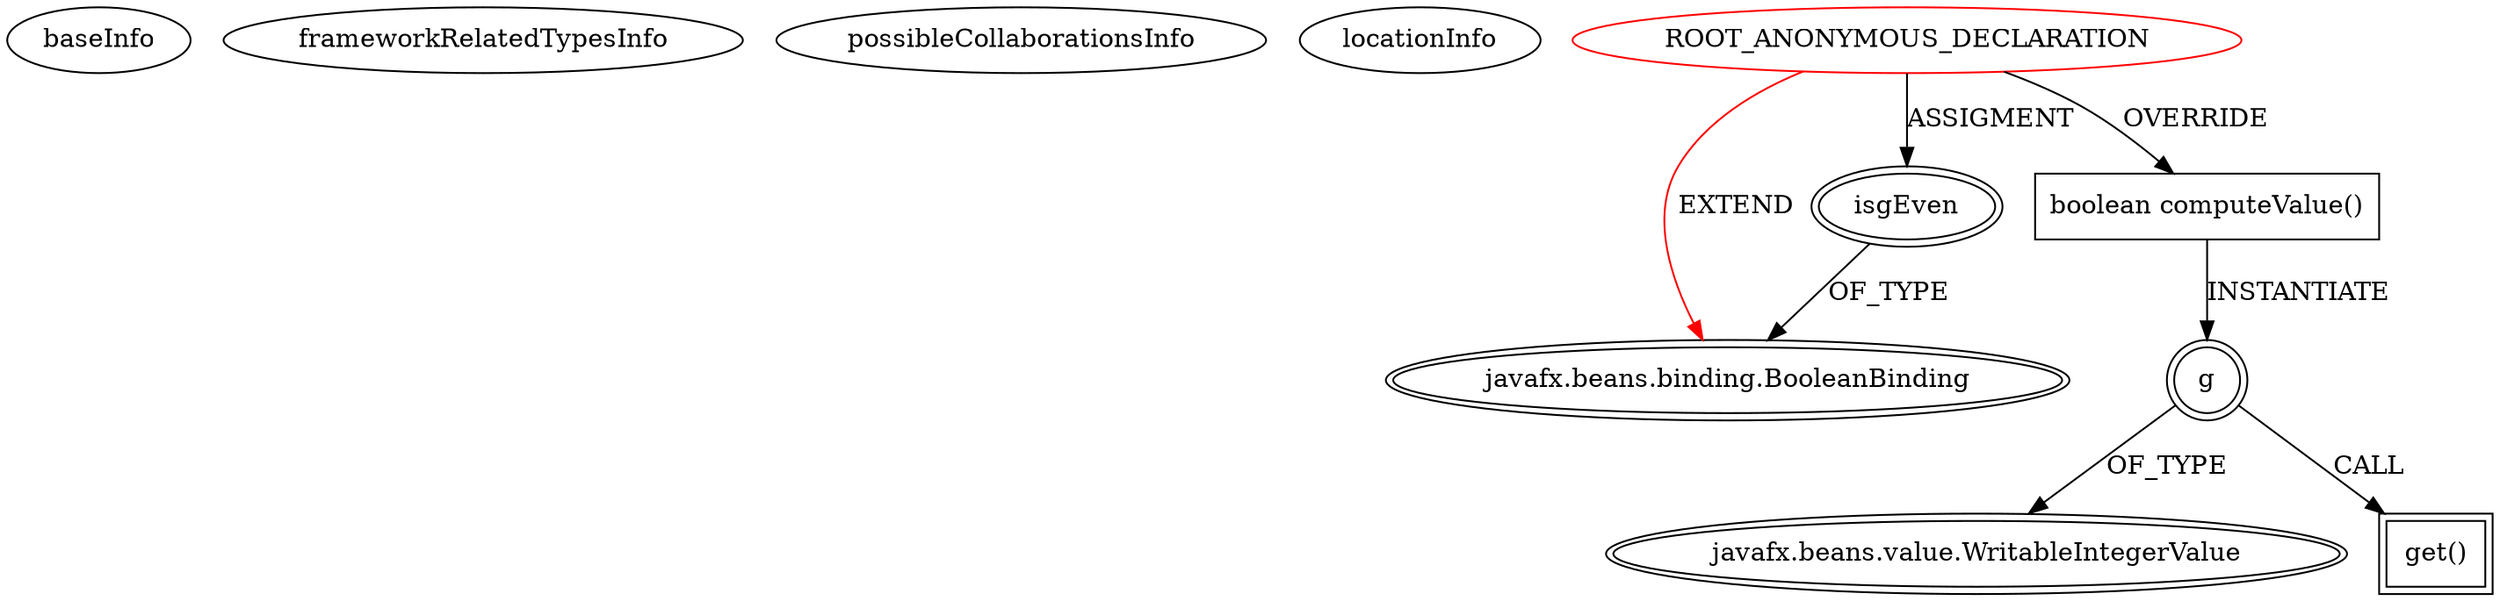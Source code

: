 digraph {
baseInfo[graphId=1390,category="extension_graph",isAnonymous=true,possibleRelation=false]
frameworkRelatedTypesInfo[0="javafx.beans.binding.BooleanBinding"]
possibleCollaborationsInfo[]
locationInfo[projectName="Striix-ChiroLedenlijst",filePath="/Striix-ChiroLedenlijst/ChiroLedenlijst-master/Main/src/main/Main.java",contextSignature="void start(javafx.stage.Stage)",graphId="1390"]
0[label="ROOT_ANONYMOUS_DECLARATION",vertexType="ROOT_ANONYMOUS_DECLARATION",isFrameworkType=false,color=red]
1[label="javafx.beans.binding.BooleanBinding",vertexType="FRAMEWORK_CLASS_TYPE",isFrameworkType=true,peripheries=2]
2[label="isgEven",vertexType="OUTSIDE_VARIABLE_EXPRESION",isFrameworkType=true,peripheries=2]
4[label="boolean computeValue()",vertexType="OVERRIDING_METHOD_DECLARATION",isFrameworkType=false,shape=box]
5[label="g",vertexType="VARIABLE_EXPRESION",isFrameworkType=true,peripheries=2,shape=circle]
7[label="javafx.beans.value.WritableIntegerValue",vertexType="FRAMEWORK_INTERFACE_TYPE",isFrameworkType=true,peripheries=2]
6[label="get()",vertexType="INSIDE_CALL",isFrameworkType=true,peripheries=2,shape=box]
0->1[label="EXTEND",color=red]
0->2[label="ASSIGMENT"]
2->1[label="OF_TYPE"]
0->4[label="OVERRIDE"]
4->5[label="INSTANTIATE"]
5->7[label="OF_TYPE"]
5->6[label="CALL"]
}
